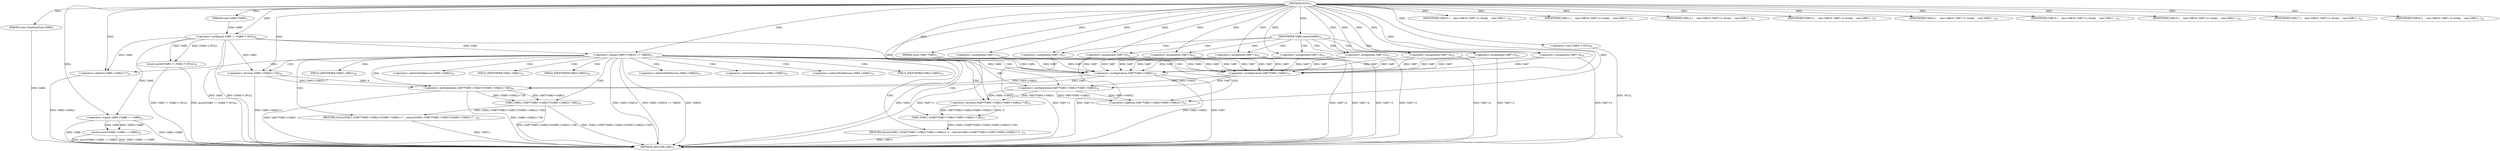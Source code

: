 digraph "FUN1" {  
"9" [label = <(METHOD,FUN1)<SUB>1</SUB>> ]
"126" [label = <(METHOD_RETURN,VAR1)<SUB>1</SUB>> ]
"10" [label = <(PARAM,const VAR2 *VAR3)<SUB>1</SUB>> ]
"11" [label = <(PARAM,const VAR4 *VAR5)<SUB>2</SUB>> ]
"12" [label = <(PARAM,const QuantumType VAR6)<SUB>2</SUB>> ]
"15" [label = <(assert,assert(VAR5 != (VAR4 *) NULL))<SUB>9</SUB>> ]
"21" [label = <(assert,assert(VAR5-&gt;VAR8 == VAR9))<SUB>10</SUB>> ]
"27" [label = <(&lt;operator&gt;.assignment,VAR7=1)<SUB>11</SUB>> ]
"111" [label = <(RETURN,return((VAR1) ((VAR7*VAR3-&gt;VAR21*VAR5-&gt;VAR22+7)...,return((VAR1) ((VAR7*VAR3-&gt;VAR21*VAR5-&gt;VAR22+7)...)<SUB>31</SUB>> ]
"31" [label = <(IDENTIFIER,VAR6,switch(VAR6))<SUB>12</SUB>> ]
"90" [label = <(&lt;operator&gt;.equals,VAR5-&gt;VAR19 == VAR20)<SUB>27</SUB>> ]
"112" [label = <(VAR1,(VAR1) ((VAR7*VAR3-&gt;VAR21*VAR5-&gt;VAR22+7)/8))<SUB>31</SUB>> ]
"16" [label = <(&lt;operator&gt;.notEquals,VAR5 != (VAR4 *) NULL)<SUB>9</SUB>> ]
"22" [label = <(&lt;operator&gt;.equals,VAR5-&gt;VAR8 == VAR9)<SUB>10</SUB>> ]
"34" [label = <(IDENTIFIER,VAR10,{
    case VAR10: VAR7=2; break;
    case VAR11...)<SUB>14</SUB>> ]
"35" [label = <(&lt;operator&gt;.assignment,VAR7=2)<SUB>14</SUB>> ]
"40" [label = <(IDENTIFIER,VAR11,{
    case VAR10: VAR7=2; break;
    case VAR11...)<SUB>15</SUB>> ]
"41" [label = <(&lt;operator&gt;.assignment,VAR7=2)<SUB>15</SUB>> ]
"46" [label = <(IDENTIFIER,VAR12,{
    case VAR10: VAR7=2; break;
    case VAR11...)<SUB>16</SUB>> ]
"47" [label = <(&lt;operator&gt;.assignment,VAR7=3)<SUB>16</SUB>> ]
"52" [label = <(IDENTIFIER,VAR13,{
    case VAR10: VAR7=2; break;
    case VAR11...)<SUB>17</SUB>> ]
"53" [label = <(&lt;operator&gt;.assignment,VAR7=3)<SUB>17</SUB>> ]
"58" [label = <(IDENTIFIER,VAR14,{
    case VAR10: VAR7=2; break;
    case VAR11...)<SUB>18</SUB>> ]
"59" [label = <(&lt;operator&gt;.assignment,VAR7=4)<SUB>18</SUB>> ]
"64" [label = <(IDENTIFIER,VAR15,{
    case VAR10: VAR7=2; break;
    case VAR11...)<SUB>19</SUB>> ]
"65" [label = <(&lt;operator&gt;.assignment,VAR7=4)<SUB>19</SUB>> ]
"70" [label = <(IDENTIFIER,VAR16,{
    case VAR10: VAR7=2; break;
    case VAR11...)<SUB>20</SUB>> ]
"71" [label = <(&lt;operator&gt;.assignment,VAR7=4)<SUB>20</SUB>> ]
"76" [label = <(IDENTIFIER,VAR17,{
    case VAR10: VAR7=2; break;
    case VAR11...)<SUB>21</SUB>> ]
"77" [label = <(&lt;operator&gt;.assignment,VAR7=4)<SUB>21</SUB>> ]
"82" [label = <(IDENTIFIER,VAR18,{
    case VAR10: VAR7=2; break;
    case VAR11...)<SUB>22</SUB>> ]
"83" [label = <(&lt;operator&gt;.assignment,VAR7=5)<SUB>22</SUB>> ]
"96" [label = <(RETURN,return((VAR1) (VAR7*VAR3-&gt;VAR21*((VAR5-&gt;VAR22+7...,return((VAR1) (VAR7*VAR3-&gt;VAR21*((VAR5-&gt;VAR22+7...)<SUB>29</SUB>> ]
"18" [label = <(&lt;operator&gt;.cast,(VAR4 *) NULL)<SUB>9</SUB>> ]
"97" [label = <(VAR1,(VAR1) (VAR7*VAR3-&gt;VAR21*((VAR5-&gt;VAR22+7)/8)))<SUB>29</SUB>> ]
"113" [label = <(&lt;operator&gt;.division,(VAR7*VAR3-&gt;VAR21*VAR5-&gt;VAR22+7)/8)<SUB>31</SUB>> ]
"114" [label = <(&lt;operator&gt;.addition,VAR7*VAR3-&gt;VAR21*VAR5-&gt;VAR22+7)<SUB>31</SUB>> ]
"98" [label = <(&lt;operator&gt;.multiplication,VAR7*VAR3-&gt;VAR21*((VAR5-&gt;VAR22+7)/8))<SUB>29</SUB>> ]
"115" [label = <(&lt;operator&gt;.multiplication,VAR7*VAR3-&gt;VAR21*VAR5-&gt;VAR22)<SUB>31</SUB>> ]
"99" [label = <(&lt;operator&gt;.multiplication,VAR7*VAR3-&gt;VAR21)<SUB>29</SUB>> ]
"104" [label = <(&lt;operator&gt;.division,(VAR5-&gt;VAR22+7)/8)<SUB>29</SUB>> ]
"116" [label = <(&lt;operator&gt;.multiplication,VAR7*VAR3-&gt;VAR21)<SUB>31</SUB>> ]
"105" [label = <(&lt;operator&gt;.addition,VAR5-&gt;VAR22+7)<SUB>29</SUB>> ]
"121" [label = <(&lt;operator&gt;.indirectFieldAccess,VAR5-&gt;VAR22)<SUB>31</SUB>> ]
"101" [label = <(&lt;operator&gt;.indirectFieldAccess,VAR3-&gt;VAR21)<SUB>29</SUB>> ]
"118" [label = <(&lt;operator&gt;.indirectFieldAccess,VAR3-&gt;VAR21)<SUB>31</SUB>> ]
"123" [label = <(FIELD_IDENTIFIER,VAR22,VAR22)<SUB>31</SUB>> ]
"103" [label = <(FIELD_IDENTIFIER,VAR21,VAR21)<SUB>29</SUB>> ]
"106" [label = <(&lt;operator&gt;.indirectFieldAccess,VAR5-&gt;VAR22)<SUB>29</SUB>> ]
"120" [label = <(FIELD_IDENTIFIER,VAR21,VAR21)<SUB>31</SUB>> ]
"108" [label = <(FIELD_IDENTIFIER,VAR22,VAR22)<SUB>29</SUB>> ]
  "96" -> "126"  [ label = "DDG: &lt;RET&gt;"] 
  "111" -> "126"  [ label = "DDG: &lt;RET&gt;"] 
  "10" -> "126"  [ label = "DDG: VAR3"] 
  "12" -> "126"  [ label = "DDG: VAR6"] 
  "16" -> "126"  [ label = "DDG: VAR5"] 
  "16" -> "126"  [ label = "DDG: (VAR4 *) NULL"] 
  "15" -> "126"  [ label = "DDG: VAR5 != (VAR4 *) NULL"] 
  "15" -> "126"  [ label = "DDG: assert(VAR5 != (VAR4 *) NULL)"] 
  "22" -> "126"  [ label = "DDG: VAR5-&gt;VAR8"] 
  "21" -> "126"  [ label = "DDG: VAR5-&gt;VAR8 == VAR9"] 
  "21" -> "126"  [ label = "DDG: assert(VAR5-&gt;VAR8 == VAR9)"] 
  "27" -> "126"  [ label = "DDG: VAR7=1"] 
  "83" -> "126"  [ label = "DDG: VAR7=5"] 
  "77" -> "126"  [ label = "DDG: VAR7=4"] 
  "71" -> "126"  [ label = "DDG: VAR7=4"] 
  "65" -> "126"  [ label = "DDG: VAR7=4"] 
  "59" -> "126"  [ label = "DDG: VAR7=4"] 
  "53" -> "126"  [ label = "DDG: VAR7=3"] 
  "47" -> "126"  [ label = "DDG: VAR7=3"] 
  "41" -> "126"  [ label = "DDG: VAR7=2"] 
  "35" -> "126"  [ label = "DDG: VAR7=2"] 
  "90" -> "126"  [ label = "DDG: VAR5-&gt;VAR19"] 
  "90" -> "126"  [ label = "DDG: VAR5-&gt;VAR19 == VAR20"] 
  "99" -> "126"  [ label = "DDG: VAR7"] 
  "99" -> "126"  [ label = "DDG: VAR3-&gt;VAR21"] 
  "98" -> "126"  [ label = "DDG: VAR7*VAR3-&gt;VAR21"] 
  "105" -> "126"  [ label = "DDG: VAR5-&gt;VAR22"] 
  "104" -> "126"  [ label = "DDG: VAR5-&gt;VAR22+7"] 
  "98" -> "126"  [ label = "DDG: (VAR5-&gt;VAR22+7)/8"] 
  "97" -> "126"  [ label = "DDG: VAR7*VAR3-&gt;VAR21*((VAR5-&gt;VAR22+7)/8)"] 
  "97" -> "126"  [ label = "DDG: (VAR1) (VAR7*VAR3-&gt;VAR21*((VAR5-&gt;VAR22+7)/8))"] 
  "22" -> "126"  [ label = "DDG: VAR9"] 
  "90" -> "126"  [ label = "DDG: VAR20"] 
  "18" -> "126"  [ label = "DDG: NULL"] 
  "9" -> "10"  [ label = "DDG: "] 
  "9" -> "11"  [ label = "DDG: "] 
  "9" -> "12"  [ label = "DDG: "] 
  "9" -> "27"  [ label = "DDG: "] 
  "112" -> "111"  [ label = "DDG: (VAR1) ((VAR7*VAR3-&gt;VAR21*VAR5-&gt;VAR22+7)/8)"] 
  "16" -> "15"  [ label = "DDG: VAR5"] 
  "16" -> "15"  [ label = "DDG: (VAR4 *) NULL"] 
  "22" -> "21"  [ label = "DDG: VAR5-&gt;VAR8"] 
  "22" -> "21"  [ label = "DDG: VAR9"] 
  "9" -> "31"  [ label = "DDG: "] 
  "11" -> "16"  [ label = "DDG: VAR5"] 
  "9" -> "16"  [ label = "DDG: "] 
  "16" -> "22"  [ label = "DDG: VAR5"] 
  "9" -> "22"  [ label = "DDG: "] 
  "9" -> "34"  [ label = "DDG: "] 
  "9" -> "35"  [ label = "DDG: "] 
  "9" -> "40"  [ label = "DDG: "] 
  "9" -> "41"  [ label = "DDG: "] 
  "9" -> "46"  [ label = "DDG: "] 
  "9" -> "47"  [ label = "DDG: "] 
  "9" -> "52"  [ label = "DDG: "] 
  "9" -> "53"  [ label = "DDG: "] 
  "9" -> "58"  [ label = "DDG: "] 
  "9" -> "59"  [ label = "DDG: "] 
  "9" -> "64"  [ label = "DDG: "] 
  "9" -> "65"  [ label = "DDG: "] 
  "9" -> "70"  [ label = "DDG: "] 
  "9" -> "71"  [ label = "DDG: "] 
  "9" -> "76"  [ label = "DDG: "] 
  "9" -> "77"  [ label = "DDG: "] 
  "9" -> "82"  [ label = "DDG: "] 
  "9" -> "83"  [ label = "DDG: "] 
  "16" -> "90"  [ label = "DDG: VAR5"] 
  "9" -> "90"  [ label = "DDG: "] 
  "97" -> "96"  [ label = "DDG: (VAR1) (VAR7*VAR3-&gt;VAR21*((VAR5-&gt;VAR22+7)/8))"] 
  "113" -> "112"  [ label = "DDG: VAR7*VAR3-&gt;VAR21*VAR5-&gt;VAR22+7"] 
  "113" -> "112"  [ label = "DDG: 8"] 
  "9" -> "18"  [ label = "DDG: "] 
  "115" -> "113"  [ label = "DDG: VAR7*VAR3-&gt;VAR21"] 
  "115" -> "113"  [ label = "DDG: VAR5-&gt;VAR22"] 
  "9" -> "113"  [ label = "DDG: "] 
  "98" -> "97"  [ label = "DDG: VAR7*VAR3-&gt;VAR21"] 
  "98" -> "97"  [ label = "DDG: (VAR5-&gt;VAR22+7)/8"] 
  "115" -> "114"  [ label = "DDG: VAR7*VAR3-&gt;VAR21"] 
  "115" -> "114"  [ label = "DDG: VAR5-&gt;VAR22"] 
  "9" -> "114"  [ label = "DDG: "] 
  "99" -> "98"  [ label = "DDG: VAR7"] 
  "99" -> "98"  [ label = "DDG: VAR3-&gt;VAR21"] 
  "104" -> "98"  [ label = "DDG: VAR5-&gt;VAR22+7"] 
  "104" -> "98"  [ label = "DDG: 8"] 
  "116" -> "115"  [ label = "DDG: VAR7"] 
  "116" -> "115"  [ label = "DDG: VAR3-&gt;VAR21"] 
  "16" -> "115"  [ label = "DDG: VAR5"] 
  "27" -> "99"  [ label = "DDG: VAR7"] 
  "83" -> "99"  [ label = "DDG: VAR7"] 
  "77" -> "99"  [ label = "DDG: VAR7"] 
  "71" -> "99"  [ label = "DDG: VAR7"] 
  "65" -> "99"  [ label = "DDG: VAR7"] 
  "59" -> "99"  [ label = "DDG: VAR7"] 
  "53" -> "99"  [ label = "DDG: VAR7"] 
  "47" -> "99"  [ label = "DDG: VAR7"] 
  "41" -> "99"  [ label = "DDG: VAR7"] 
  "35" -> "99"  [ label = "DDG: VAR7"] 
  "9" -> "99"  [ label = "DDG: "] 
  "10" -> "99"  [ label = "DDG: VAR3"] 
  "16" -> "104"  [ label = "DDG: VAR5"] 
  "9" -> "104"  [ label = "DDG: "] 
  "27" -> "116"  [ label = "DDG: VAR7"] 
  "83" -> "116"  [ label = "DDG: VAR7"] 
  "77" -> "116"  [ label = "DDG: VAR7"] 
  "71" -> "116"  [ label = "DDG: VAR7"] 
  "65" -> "116"  [ label = "DDG: VAR7"] 
  "59" -> "116"  [ label = "DDG: VAR7"] 
  "53" -> "116"  [ label = "DDG: VAR7"] 
  "47" -> "116"  [ label = "DDG: VAR7"] 
  "41" -> "116"  [ label = "DDG: VAR7"] 
  "35" -> "116"  [ label = "DDG: VAR7"] 
  "9" -> "116"  [ label = "DDG: "] 
  "10" -> "116"  [ label = "DDG: VAR3"] 
  "16" -> "105"  [ label = "DDG: VAR5"] 
  "9" -> "105"  [ label = "DDG: "] 
  "31" -> "47"  [ label = "CDG: "] 
  "31" -> "77"  [ label = "CDG: "] 
  "31" -> "65"  [ label = "CDG: "] 
  "31" -> "59"  [ label = "CDG: "] 
  "31" -> "35"  [ label = "CDG: "] 
  "31" -> "83"  [ label = "CDG: "] 
  "31" -> "71"  [ label = "CDG: "] 
  "31" -> "53"  [ label = "CDG: "] 
  "31" -> "41"  [ label = "CDG: "] 
  "90" -> "115"  [ label = "CDG: "] 
  "90" -> "96"  [ label = "CDG: "] 
  "90" -> "98"  [ label = "CDG: "] 
  "90" -> "120"  [ label = "CDG: "] 
  "90" -> "113"  [ label = "CDG: "] 
  "90" -> "116"  [ label = "CDG: "] 
  "90" -> "99"  [ label = "CDG: "] 
  "90" -> "114"  [ label = "CDG: "] 
  "90" -> "103"  [ label = "CDG: "] 
  "90" -> "104"  [ label = "CDG: "] 
  "90" -> "121"  [ label = "CDG: "] 
  "90" -> "123"  [ label = "CDG: "] 
  "90" -> "106"  [ label = "CDG: "] 
  "90" -> "97"  [ label = "CDG: "] 
  "90" -> "112"  [ label = "CDG: "] 
  "90" -> "101"  [ label = "CDG: "] 
  "90" -> "105"  [ label = "CDG: "] 
  "90" -> "118"  [ label = "CDG: "] 
  "90" -> "108"  [ label = "CDG: "] 
  "90" -> "111"  [ label = "CDG: "] 
}
